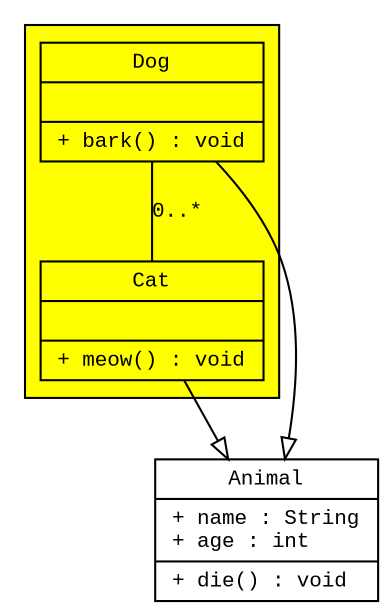 digraph UML {
     
    fontname = "Courier New"
    fontsize = 10
     
    node [ fontname = "Courier New", fontsize = 10, shape = "record" ];
    edge [ fontname = "Courier New", fontsize = 10 ];
     
    Animal [ label = "{Animal |+ name : String\l+ age : int\l|+ die() : void\l}" ];
    
       subgraph clusterAnimalImpl{
           bgcolor="yellow"
           Dog [ label = "{Dog||+ bark() : void\l}" ];
           Cat [ label = "{Cat||+ meow() : void\l}" ];
       };
    
   edge [ arrowhead = "empty" ];
    
   Dog->Animal;
   Cat->Animal;
   Dog->Cat [arrowhead="none", label="0..*"];
}